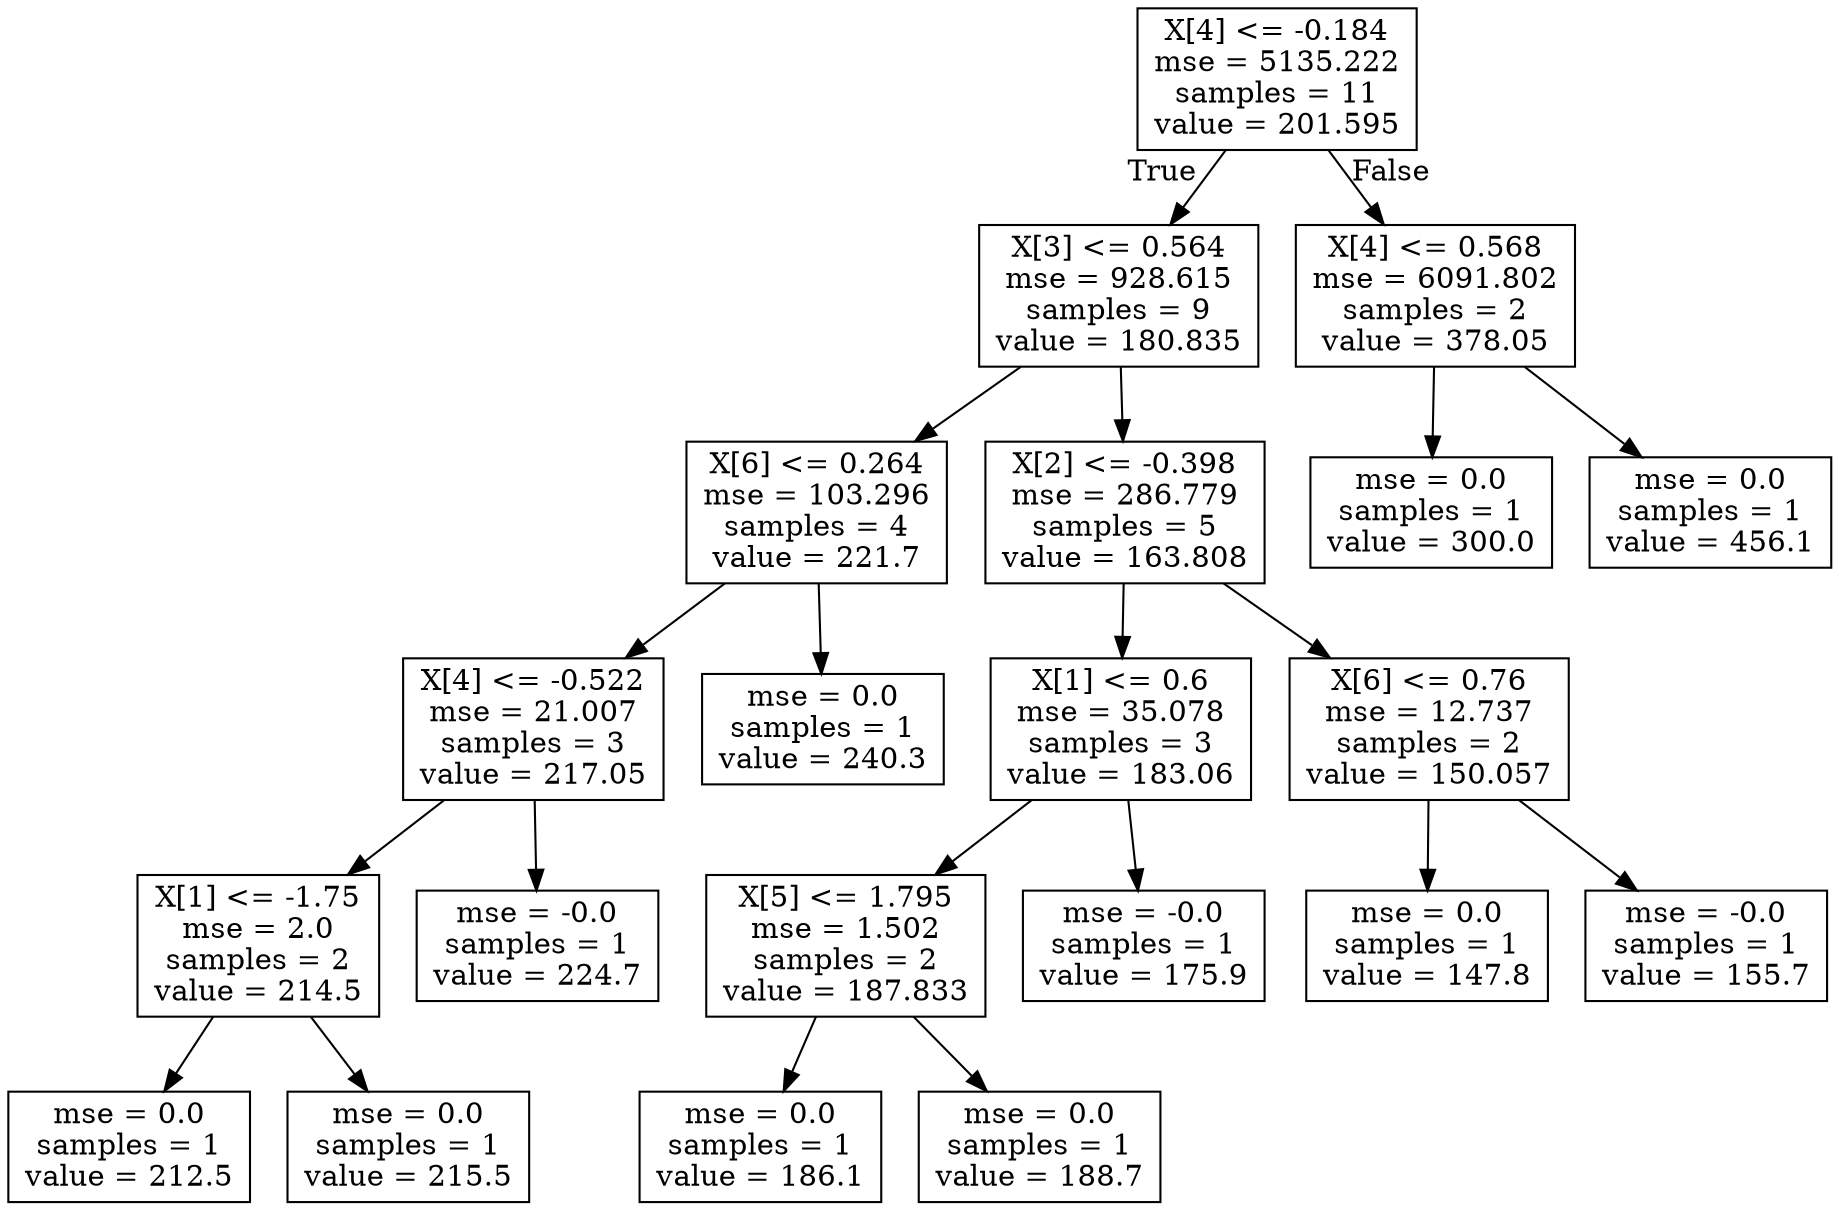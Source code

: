 digraph Tree {
node [shape=box] ;
0 [label="X[4] <= -0.184\nmse = 5135.222\nsamples = 11\nvalue = 201.595"] ;
1 [label="X[3] <= 0.564\nmse = 928.615\nsamples = 9\nvalue = 180.835"] ;
0 -> 1 [labeldistance=2.5, labelangle=45, headlabel="True"] ;
2 [label="X[6] <= 0.264\nmse = 103.296\nsamples = 4\nvalue = 221.7"] ;
1 -> 2 ;
3 [label="X[4] <= -0.522\nmse = 21.007\nsamples = 3\nvalue = 217.05"] ;
2 -> 3 ;
4 [label="X[1] <= -1.75\nmse = 2.0\nsamples = 2\nvalue = 214.5"] ;
3 -> 4 ;
5 [label="mse = 0.0\nsamples = 1\nvalue = 212.5"] ;
4 -> 5 ;
6 [label="mse = 0.0\nsamples = 1\nvalue = 215.5"] ;
4 -> 6 ;
7 [label="mse = -0.0\nsamples = 1\nvalue = 224.7"] ;
3 -> 7 ;
8 [label="mse = 0.0\nsamples = 1\nvalue = 240.3"] ;
2 -> 8 ;
9 [label="X[2] <= -0.398\nmse = 286.779\nsamples = 5\nvalue = 163.808"] ;
1 -> 9 ;
10 [label="X[1] <= 0.6\nmse = 35.078\nsamples = 3\nvalue = 183.06"] ;
9 -> 10 ;
11 [label="X[5] <= 1.795\nmse = 1.502\nsamples = 2\nvalue = 187.833"] ;
10 -> 11 ;
12 [label="mse = 0.0\nsamples = 1\nvalue = 186.1"] ;
11 -> 12 ;
13 [label="mse = 0.0\nsamples = 1\nvalue = 188.7"] ;
11 -> 13 ;
14 [label="mse = -0.0\nsamples = 1\nvalue = 175.9"] ;
10 -> 14 ;
15 [label="X[6] <= 0.76\nmse = 12.737\nsamples = 2\nvalue = 150.057"] ;
9 -> 15 ;
16 [label="mse = 0.0\nsamples = 1\nvalue = 147.8"] ;
15 -> 16 ;
17 [label="mse = -0.0\nsamples = 1\nvalue = 155.7"] ;
15 -> 17 ;
18 [label="X[4] <= 0.568\nmse = 6091.802\nsamples = 2\nvalue = 378.05"] ;
0 -> 18 [labeldistance=2.5, labelangle=-45, headlabel="False"] ;
19 [label="mse = 0.0\nsamples = 1\nvalue = 300.0"] ;
18 -> 19 ;
20 [label="mse = 0.0\nsamples = 1\nvalue = 456.1"] ;
18 -> 20 ;
}